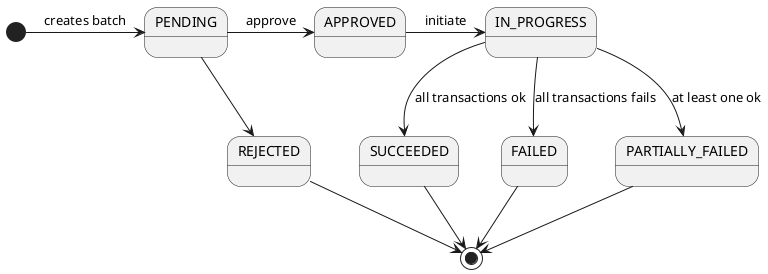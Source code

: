 @startuml

[*] -right-> PENDING: creates batch
PENDING -right-> APPROVED: approve
PENDING --> REJECTED
REJECTED --> [*]
APPROVED -right-> IN_PROGRESS: initiate
IN_PROGRESS --> SUCCEEDED: all transactions ok
IN_PROGRESS --> FAILED: all transactions fails
IN_PROGRESS --> PARTIALLY_FAILED: at least one ok
FAILED --> [*]
SUCCEEDED --> [*]
PARTIALLY_FAILED --> [*]

@enduml